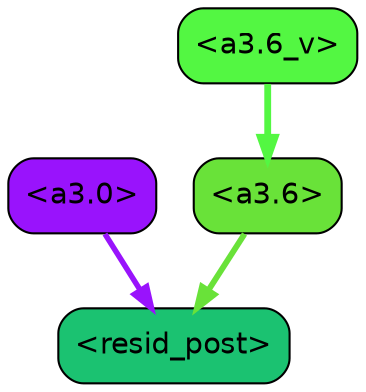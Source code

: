 strict digraph "" {
	graph [bgcolor=transparent,
		layout=dot,
		overlap=false,
		splines=true
	];
	"<a3.6>"	[color=black,
		fillcolor="#69e239",
		fontname=Helvetica,
		shape=box,
		style="filled, rounded"];
	"<resid_post>"	[color=black,
		fillcolor="#1bc271",
		fontname=Helvetica,
		shape=box,
		style="filled, rounded"];
	"<a3.6>" -> "<resid_post>"	[color="#69e239",
		penwidth=2.8068289756774902];
	"<a3.0>"	[color=black,
		fillcolor="#9913fc",
		fontname=Helvetica,
		shape=box,
		style="filled, rounded"];
	"<a3.0>" -> "<resid_post>"	[color="#9913fc",
		penwidth=2.6453909873962402];
	"<a3.6_v>"	[color=black,
		fillcolor="#53f742",
		fontname=Helvetica,
		shape=box,
		style="filled, rounded"];
	"<a3.6_v>" -> "<a3.6>"	[color="#53f742",
		penwidth=3.2761597633361816];
}
